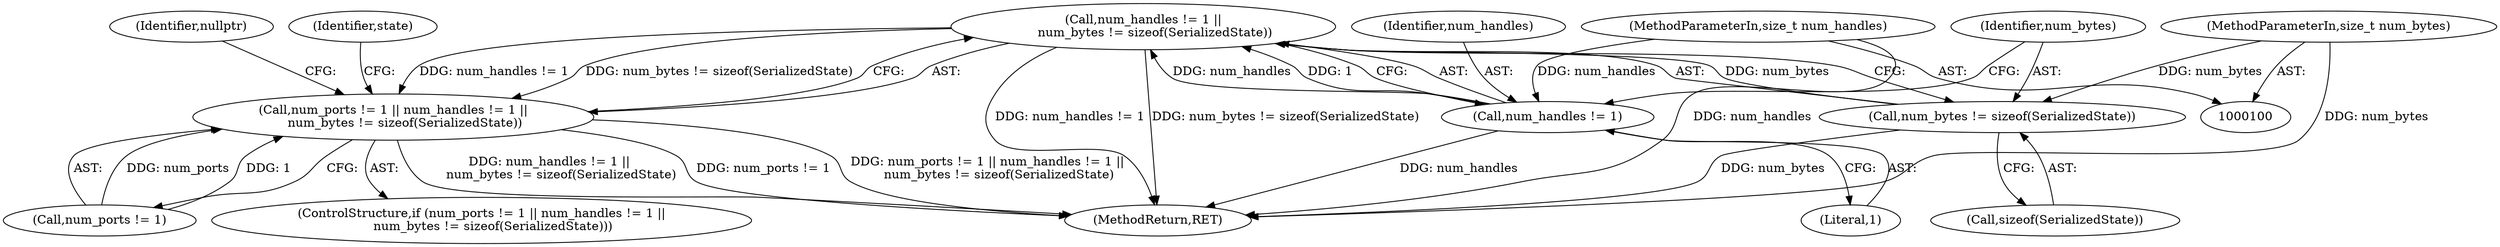 digraph "0_Chrome_66e24a8793615bd9d5c238b1745b093090e1f72d@API" {
"1000113" [label="(Call,num_handles != 1 ||\n      num_bytes != sizeof(SerializedState))"];
"1000114" [label="(Call,num_handles != 1)"];
"1000106" [label="(MethodParameterIn,size_t num_handles)"];
"1000117" [label="(Call,num_bytes != sizeof(SerializedState))"];
"1000102" [label="(MethodParameterIn,size_t num_bytes)"];
"1000109" [label="(Call,num_ports != 1 || num_handles != 1 ||\n      num_bytes != sizeof(SerializedState))"];
"1000109" [label="(Call,num_ports != 1 || num_handles != 1 ||\n      num_bytes != sizeof(SerializedState))"];
"1000110" [label="(Call,num_ports != 1)"];
"1000297" [label="(MethodReturn,RET)"];
"1000118" [label="(Identifier,num_bytes)"];
"1000114" [label="(Call,num_handles != 1)"];
"1000102" [label="(MethodParameterIn,size_t num_bytes)"];
"1000123" [label="(Identifier,nullptr)"];
"1000115" [label="(Identifier,num_handles)"];
"1000113" [label="(Call,num_handles != 1 ||\n      num_bytes != sizeof(SerializedState))"];
"1000116" [label="(Literal,1)"];
"1000117" [label="(Call,num_bytes != sizeof(SerializedState))"];
"1000119" [label="(Call,sizeof(SerializedState))"];
"1000108" [label="(ControlStructure,if (num_ports != 1 || num_handles != 1 ||\n      num_bytes != sizeof(SerializedState)))"];
"1000126" [label="(Identifier,state)"];
"1000106" [label="(MethodParameterIn,size_t num_handles)"];
"1000113" -> "1000109"  [label="AST: "];
"1000113" -> "1000114"  [label="CFG: "];
"1000113" -> "1000117"  [label="CFG: "];
"1000114" -> "1000113"  [label="AST: "];
"1000117" -> "1000113"  [label="AST: "];
"1000109" -> "1000113"  [label="CFG: "];
"1000113" -> "1000297"  [label="DDG: num_bytes != sizeof(SerializedState)"];
"1000113" -> "1000297"  [label="DDG: num_handles != 1"];
"1000113" -> "1000109"  [label="DDG: num_handles != 1"];
"1000113" -> "1000109"  [label="DDG: num_bytes != sizeof(SerializedState)"];
"1000114" -> "1000113"  [label="DDG: num_handles"];
"1000114" -> "1000113"  [label="DDG: 1"];
"1000117" -> "1000113"  [label="DDG: num_bytes"];
"1000114" -> "1000116"  [label="CFG: "];
"1000115" -> "1000114"  [label="AST: "];
"1000116" -> "1000114"  [label="AST: "];
"1000118" -> "1000114"  [label="CFG: "];
"1000114" -> "1000297"  [label="DDG: num_handles"];
"1000106" -> "1000114"  [label="DDG: num_handles"];
"1000106" -> "1000100"  [label="AST: "];
"1000106" -> "1000297"  [label="DDG: num_handles"];
"1000117" -> "1000119"  [label="CFG: "];
"1000118" -> "1000117"  [label="AST: "];
"1000119" -> "1000117"  [label="AST: "];
"1000117" -> "1000297"  [label="DDG: num_bytes"];
"1000102" -> "1000117"  [label="DDG: num_bytes"];
"1000102" -> "1000100"  [label="AST: "];
"1000102" -> "1000297"  [label="DDG: num_bytes"];
"1000109" -> "1000108"  [label="AST: "];
"1000109" -> "1000110"  [label="CFG: "];
"1000110" -> "1000109"  [label="AST: "];
"1000123" -> "1000109"  [label="CFG: "];
"1000126" -> "1000109"  [label="CFG: "];
"1000109" -> "1000297"  [label="DDG: num_handles != 1 ||\n      num_bytes != sizeof(SerializedState)"];
"1000109" -> "1000297"  [label="DDG: num_ports != 1"];
"1000109" -> "1000297"  [label="DDG: num_ports != 1 || num_handles != 1 ||\n      num_bytes != sizeof(SerializedState)"];
"1000110" -> "1000109"  [label="DDG: num_ports"];
"1000110" -> "1000109"  [label="DDG: 1"];
}
